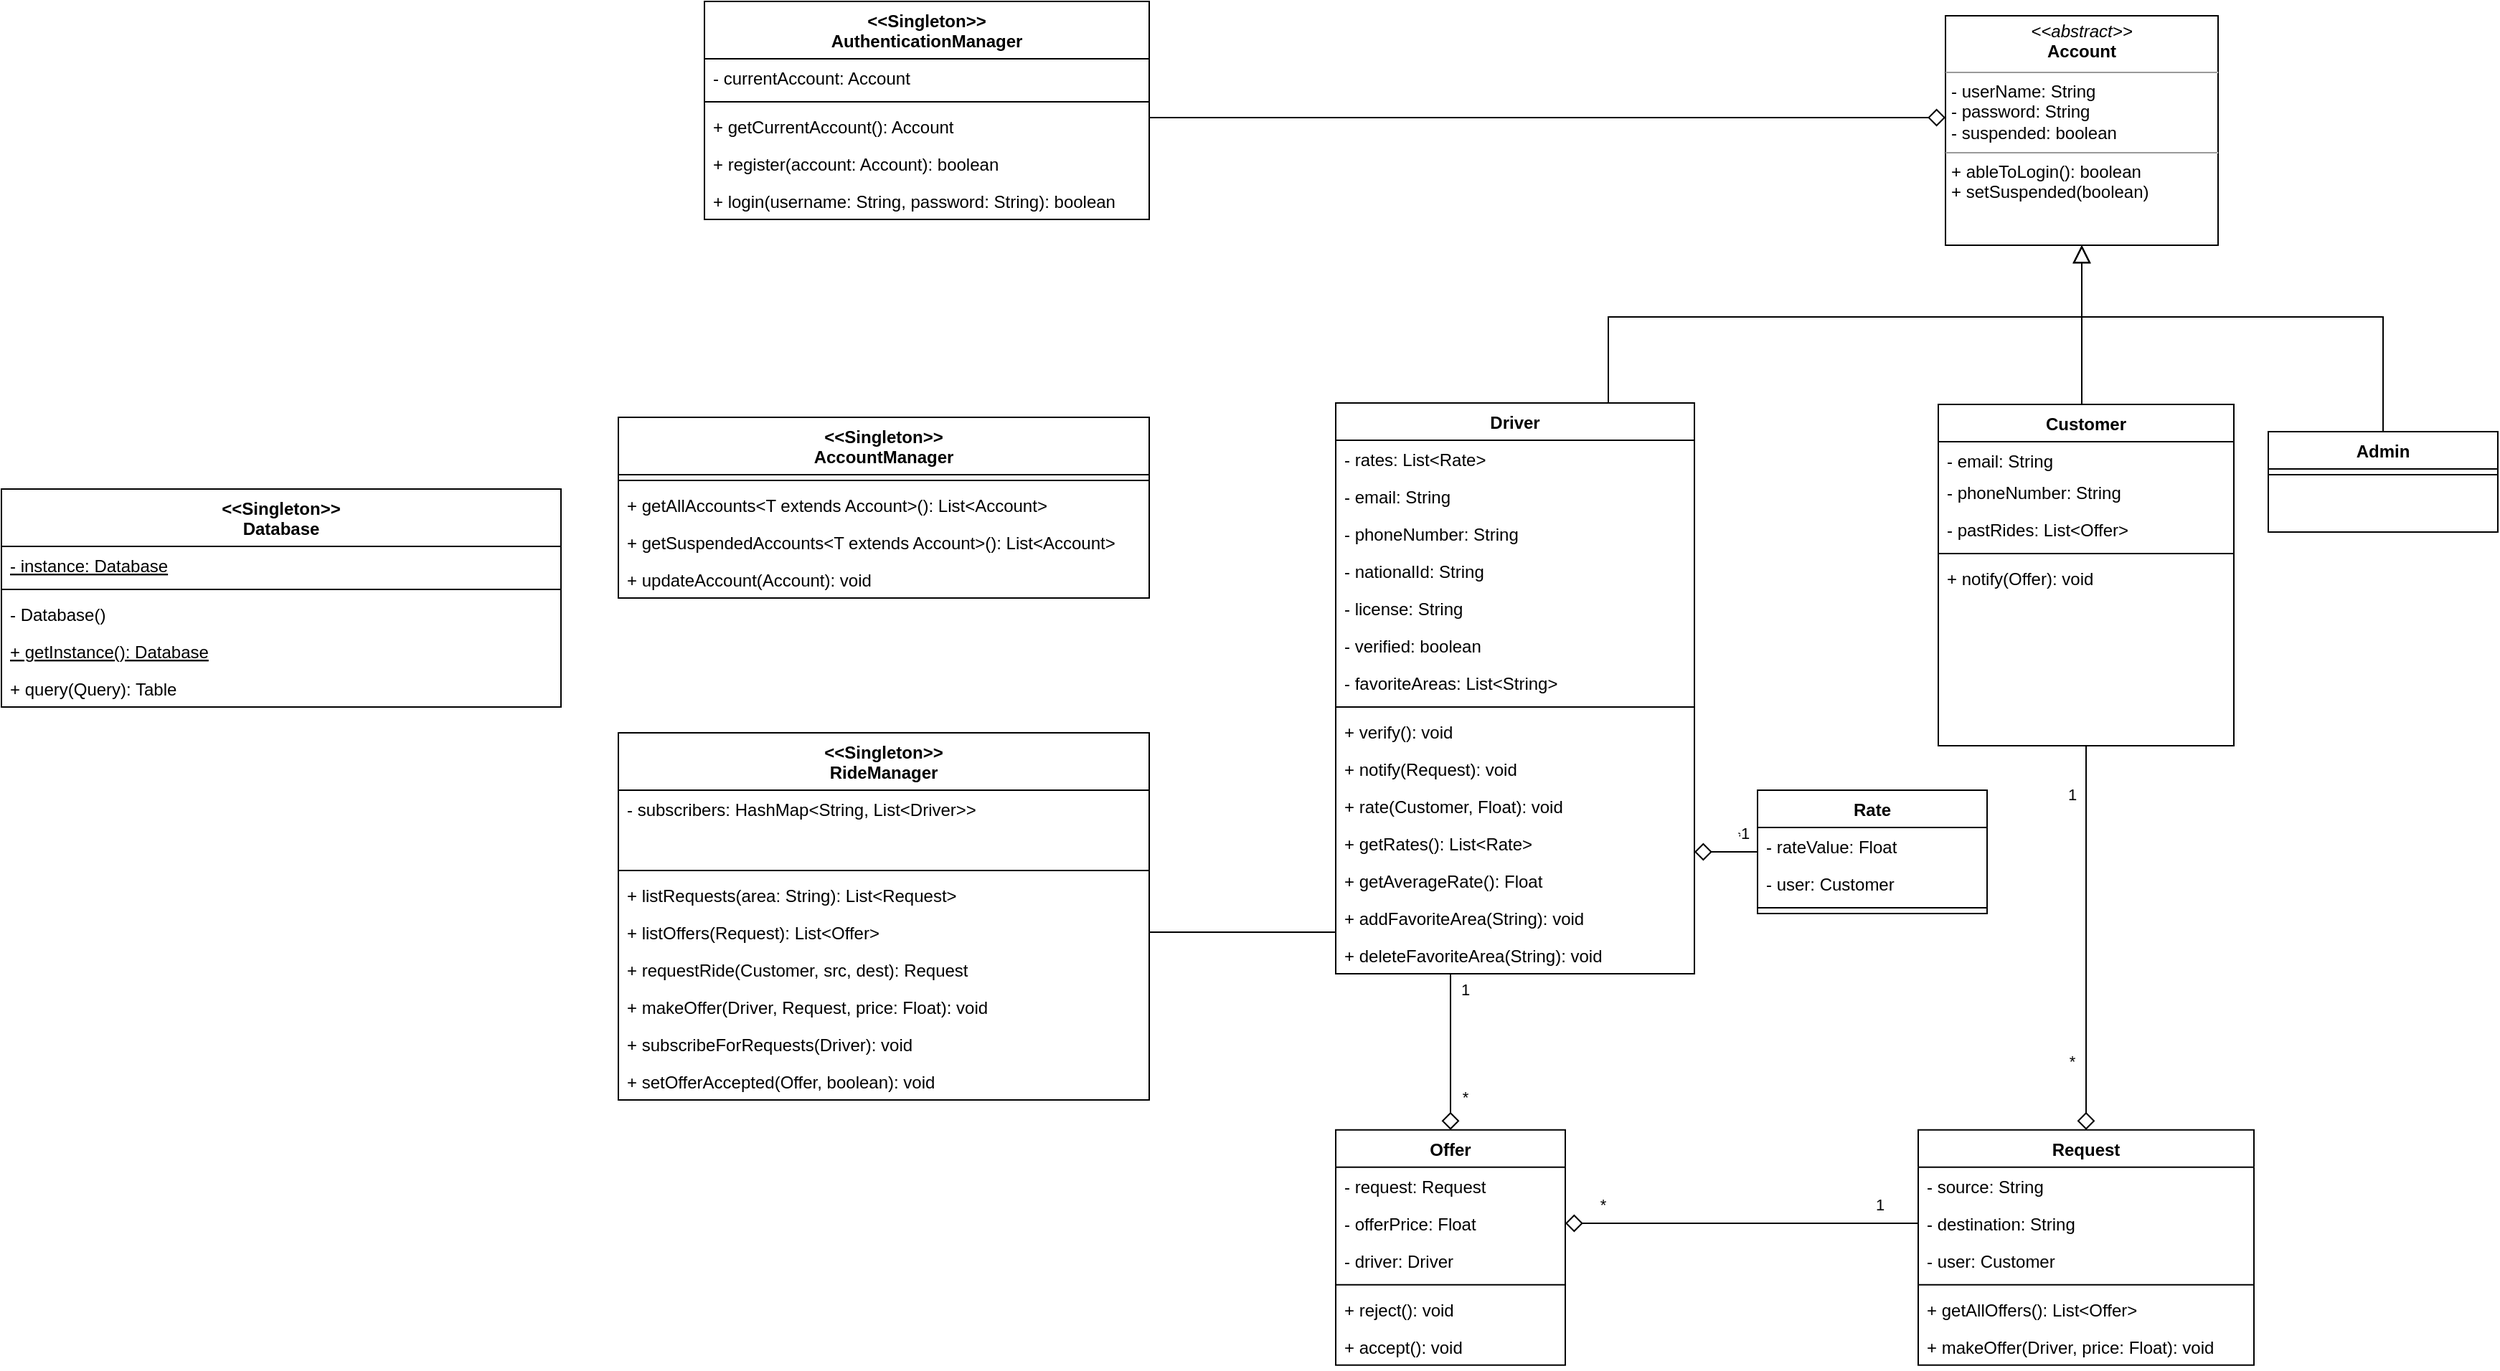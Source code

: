 <mxfile version="15.7.3" type="device"><diagram id="C5RBs43oDa-KdzZeNtuy" name="Page-1"><mxGraphModel dx="1929" dy="865" grid="1" gridSize="10" guides="1" tooltips="1" connect="1" arrows="1" fold="1" page="1" pageScale="1" pageWidth="827" pageHeight="1169" math="0" shadow="0"><root><mxCell id="WIyWlLk6GJQsqaUBKTNV-0"/><mxCell id="WIyWlLk6GJQsqaUBKTNV-1" parent="WIyWlLk6GJQsqaUBKTNV-0"/><mxCell id="w5iB4dzZolfaCFKxt3o3-48" style="edgeStyle=elbowEdgeStyle;rounded=0;orthogonalLoop=1;jettySize=auto;html=1;endArrow=diamond;endFill=0;startSize=6;endSize=10;" parent="WIyWlLk6GJQsqaUBKTNV-1" source="zkfFHV4jXpPFQw0GAbJ--6" target="w5iB4dzZolfaCFKxt3o3-8" edge="1"><mxGeometry relative="1" as="geometry"><mxPoint x="200" y="802" as="sourcePoint"/></mxGeometry></mxCell><mxCell id="w5iB4dzZolfaCFKxt3o3-51" value="1" style="edgeLabel;html=1;align=center;verticalAlign=middle;resizable=0;points=[];" parent="w5iB4dzZolfaCFKxt3o3-48" vertex="1" connectable="0"><mxGeometry x="-0.673" y="1" relative="1" as="geometry"><mxPoint x="9" y="-7" as="offset"/></mxGeometry></mxCell><mxCell id="w5iB4dzZolfaCFKxt3o3-52" value="*" style="edgeLabel;html=1;align=center;verticalAlign=middle;resizable=0;points=[];" parent="w5iB4dzZolfaCFKxt3o3-48" vertex="1" connectable="0"><mxGeometry x="0.577" y="2" relative="1" as="geometry"><mxPoint x="8" as="offset"/></mxGeometry></mxCell><mxCell id="zkfFHV4jXpPFQw0GAbJ--6" value="Driver" style="swimlane;fontStyle=1;align=center;verticalAlign=top;childLayout=stackLayout;horizontal=1;startSize=26;horizontalStack=0;resizeParent=1;resizeLast=0;collapsible=1;marginBottom=0;rounded=0;shadow=0;strokeWidth=1;" parent="WIyWlLk6GJQsqaUBKTNV-1" vertex="1"><mxGeometry x="120" y="320" width="250" height="398" as="geometry"><mxRectangle x="130" y="380" width="160" height="26" as="alternateBounds"/></mxGeometry></mxCell><mxCell id="zkfFHV4jXpPFQw0GAbJ--7" value="- rates: List&lt;Rate&gt;" style="text;align=left;verticalAlign=top;spacingLeft=4;spacingRight=4;overflow=hidden;rotatable=0;points=[[0,0.5],[1,0.5]];portConstraint=eastwest;" parent="zkfFHV4jXpPFQw0GAbJ--6" vertex="1"><mxGeometry y="26" width="250" height="26" as="geometry"/></mxCell><mxCell id="w5iB4dzZolfaCFKxt3o3-39" value="- email: String" style="text;align=left;verticalAlign=top;spacingLeft=4;spacingRight=4;overflow=hidden;rotatable=0;points=[[0,0.5],[1,0.5]];portConstraint=eastwest;" parent="zkfFHV4jXpPFQw0GAbJ--6" vertex="1"><mxGeometry y="52" width="250" height="26" as="geometry"/></mxCell><mxCell id="w5iB4dzZolfaCFKxt3o3-38" value="- phoneNumber: String" style="text;align=left;verticalAlign=top;spacingLeft=4;spacingRight=4;overflow=hidden;rotatable=0;points=[[0,0.5],[1,0.5]];portConstraint=eastwest;" parent="zkfFHV4jXpPFQw0GAbJ--6" vertex="1"><mxGeometry y="78" width="250" height="26" as="geometry"/></mxCell><mxCell id="w5iB4dzZolfaCFKxt3o3-41" value="- nationalId: String" style="text;align=left;verticalAlign=top;spacingLeft=4;spacingRight=4;overflow=hidden;rotatable=0;points=[[0,0.5],[1,0.5]];portConstraint=eastwest;" parent="zkfFHV4jXpPFQw0GAbJ--6" vertex="1"><mxGeometry y="104" width="250" height="26" as="geometry"/></mxCell><mxCell id="w5iB4dzZolfaCFKxt3o3-42" value="- license: String" style="text;align=left;verticalAlign=top;spacingLeft=4;spacingRight=4;overflow=hidden;rotatable=0;points=[[0,0.5],[1,0.5]];portConstraint=eastwest;" parent="zkfFHV4jXpPFQw0GAbJ--6" vertex="1"><mxGeometry y="130" width="250" height="26" as="geometry"/></mxCell><mxCell id="w5iB4dzZolfaCFKxt3o3-66" value="- verified: boolean" style="text;align=left;verticalAlign=top;spacingLeft=4;spacingRight=4;overflow=hidden;rotatable=0;points=[[0,0.5],[1,0.5]];portConstraint=eastwest;" parent="zkfFHV4jXpPFQw0GAbJ--6" vertex="1"><mxGeometry y="156" width="250" height="26" as="geometry"/></mxCell><mxCell id="7SoQya0u1LMSxueLL0BQ-15" value="- favoriteAreas: List&lt;String&gt;" style="text;align=left;verticalAlign=top;spacingLeft=4;spacingRight=4;overflow=hidden;rotatable=0;points=[[0,0.5],[1,0.5]];portConstraint=eastwest;" parent="zkfFHV4jXpPFQw0GAbJ--6" vertex="1"><mxGeometry y="182" width="250" height="26" as="geometry"/></mxCell><mxCell id="zkfFHV4jXpPFQw0GAbJ--9" value="" style="line;html=1;strokeWidth=1;align=left;verticalAlign=middle;spacingTop=-1;spacingLeft=3;spacingRight=3;rotatable=0;labelPosition=right;points=[];portConstraint=eastwest;" parent="zkfFHV4jXpPFQw0GAbJ--6" vertex="1"><mxGeometry y="208" width="250" height="8" as="geometry"/></mxCell><mxCell id="7SoQya0u1LMSxueLL0BQ-1" value="+ verify(): void" style="text;align=left;verticalAlign=top;spacingLeft=4;spacingRight=4;overflow=hidden;rotatable=0;points=[[0,0.5],[1,0.5]];portConstraint=eastwest;" parent="zkfFHV4jXpPFQw0GAbJ--6" vertex="1"><mxGeometry y="216" width="250" height="26" as="geometry"/></mxCell><mxCell id="7SoQya0u1LMSxueLL0BQ-7" value="+ notify(Request): void" style="text;align=left;verticalAlign=top;spacingLeft=4;spacingRight=4;overflow=hidden;rotatable=0;points=[[0,0.5],[1,0.5]];portConstraint=eastwest;" parent="zkfFHV4jXpPFQw0GAbJ--6" vertex="1"><mxGeometry y="242" width="250" height="26" as="geometry"/></mxCell><mxCell id="7SoQya0u1LMSxueLL0BQ-9" value="+ rate(Customer, Float): void" style="text;align=left;verticalAlign=top;spacingLeft=4;spacingRight=4;overflow=hidden;rotatable=0;points=[[0,0.5],[1,0.5]];portConstraint=eastwest;" parent="zkfFHV4jXpPFQw0GAbJ--6" vertex="1"><mxGeometry y="268" width="250" height="26" as="geometry"/></mxCell><mxCell id="7SoQya0u1LMSxueLL0BQ-17" value="+ getRates(): List&lt;Rate&gt;" style="text;align=left;verticalAlign=top;spacingLeft=4;spacingRight=4;overflow=hidden;rotatable=0;points=[[0,0.5],[1,0.5]];portConstraint=eastwest;" parent="zkfFHV4jXpPFQw0GAbJ--6" vertex="1"><mxGeometry y="294" width="250" height="26" as="geometry"/></mxCell><mxCell id="7SoQya0u1LMSxueLL0BQ-18" value="+ getAverageRate(): Float" style="text;align=left;verticalAlign=top;spacingLeft=4;spacingRight=4;overflow=hidden;rotatable=0;points=[[0,0.5],[1,0.5]];portConstraint=eastwest;" parent="zkfFHV4jXpPFQw0GAbJ--6" vertex="1"><mxGeometry y="320" width="250" height="26" as="geometry"/></mxCell><mxCell id="7SoQya0u1LMSxueLL0BQ-44" value="+ addFavoriteArea(String): void" style="text;align=left;verticalAlign=top;spacingLeft=4;spacingRight=4;overflow=hidden;rotatable=0;points=[[0,0.5],[1,0.5]];portConstraint=eastwest;" parent="zkfFHV4jXpPFQw0GAbJ--6" vertex="1"><mxGeometry y="346" width="250" height="26" as="geometry"/></mxCell><mxCell id="7SoQya0u1LMSxueLL0BQ-45" value="+ deleteFavoriteArea(String): void" style="text;align=left;verticalAlign=top;spacingLeft=4;spacingRight=4;overflow=hidden;rotatable=0;points=[[0,0.5],[1,0.5]];portConstraint=eastwest;" parent="zkfFHV4jXpPFQw0GAbJ--6" vertex="1"><mxGeometry y="372" width="250" height="26" as="geometry"/></mxCell><mxCell id="zkfFHV4jXpPFQw0GAbJ--12" value="" style="endArrow=block;endSize=10;endFill=0;shadow=0;strokeWidth=1;rounded=0;edgeStyle=elbowEdgeStyle;elbow=vertical;" parent="WIyWlLk6GJQsqaUBKTNV-1" source="zkfFHV4jXpPFQw0GAbJ--6" target="w5iB4dzZolfaCFKxt3o3-24" edge="1"><mxGeometry width="160" relative="1" as="geometry"><mxPoint x="200" y="203" as="sourcePoint"/><mxPoint x="200" y="203" as="targetPoint"/><Array as="points"><mxPoint x="310" y="260"/></Array></mxGeometry></mxCell><mxCell id="zkfFHV4jXpPFQw0GAbJ--13" value="Admin" style="swimlane;fontStyle=1;align=center;verticalAlign=top;childLayout=stackLayout;horizontal=1;startSize=26;horizontalStack=0;resizeParent=1;resizeLast=0;collapsible=1;marginBottom=0;rounded=0;shadow=0;strokeWidth=1;" parent="WIyWlLk6GJQsqaUBKTNV-1" vertex="1"><mxGeometry x="770" y="340" width="160" height="70" as="geometry"><mxRectangle x="340" y="380" width="170" height="26" as="alternateBounds"/></mxGeometry></mxCell><mxCell id="zkfFHV4jXpPFQw0GAbJ--15" value="" style="line;html=1;strokeWidth=1;align=left;verticalAlign=middle;spacingTop=-1;spacingLeft=3;spacingRight=3;rotatable=0;labelPosition=right;points=[];portConstraint=eastwest;" parent="zkfFHV4jXpPFQw0GAbJ--13" vertex="1"><mxGeometry y="26" width="160" height="8" as="geometry"/></mxCell><mxCell id="zkfFHV4jXpPFQw0GAbJ--16" value="" style="endArrow=block;endSize=10;endFill=0;shadow=0;strokeWidth=1;rounded=0;edgeStyle=elbowEdgeStyle;elbow=vertical;" parent="WIyWlLk6GJQsqaUBKTNV-1" source="zkfFHV4jXpPFQw0GAbJ--13" target="w5iB4dzZolfaCFKxt3o3-24" edge="1"><mxGeometry width="160" relative="1" as="geometry"><mxPoint x="440" y="373" as="sourcePoint"/><mxPoint x="540" y="271" as="targetPoint"/><Array as="points"><mxPoint x="740" y="260"/><mxPoint x="720" y="260"/></Array></mxGeometry></mxCell><mxCell id="Ns_RnX9oCoEZtdEbdizP-0" style="edgeStyle=elbowEdgeStyle;rounded=0;orthogonalLoop=1;jettySize=auto;html=1;endArrow=block;endFill=0;elbow=vertical;endSize=10;startSize=6;" parent="WIyWlLk6GJQsqaUBKTNV-1" source="zkfFHV4jXpPFQw0GAbJ--17" target="w5iB4dzZolfaCFKxt3o3-24" edge="1"><mxGeometry relative="1" as="geometry"><mxPoint x="640" y="310" as="sourcePoint"/><Array as="points"><mxPoint x="640" y="260"/><mxPoint x="640" y="280"/><mxPoint x="640" y="260"/><mxPoint x="830" y="280"/></Array></mxGeometry></mxCell><mxCell id="w5iB4dzZolfaCFKxt3o3-47" style="edgeStyle=elbowEdgeStyle;rounded=0;orthogonalLoop=1;jettySize=auto;html=1;endArrow=diamond;endFill=0;startSize=6;endSize=10;" parent="WIyWlLk6GJQsqaUBKTNV-1" source="zkfFHV4jXpPFQw0GAbJ--17" target="w5iB4dzZolfaCFKxt3o3-0" edge="1"><mxGeometry relative="1" as="geometry"/></mxCell><mxCell id="w5iB4dzZolfaCFKxt3o3-49" value="1" style="edgeLabel;html=1;align=center;verticalAlign=middle;resizable=0;points=[];" parent="w5iB4dzZolfaCFKxt3o3-47" vertex="1" connectable="0"><mxGeometry x="-0.744" y="1" relative="1" as="geometry"><mxPoint x="-11" y="-1" as="offset"/></mxGeometry></mxCell><mxCell id="w5iB4dzZolfaCFKxt3o3-50" value="*" style="edgeLabel;html=1;align=center;verticalAlign=middle;resizable=0;points=[];" parent="w5iB4dzZolfaCFKxt3o3-47" vertex="1" connectable="0"><mxGeometry x="0.644" y="-2" relative="1" as="geometry"><mxPoint x="-8" as="offset"/></mxGeometry></mxCell><mxCell id="zkfFHV4jXpPFQw0GAbJ--17" value="Customer" style="swimlane;fontStyle=1;align=center;verticalAlign=top;childLayout=stackLayout;horizontal=1;startSize=26;horizontalStack=0;resizeParent=1;resizeLast=0;collapsible=1;marginBottom=0;rounded=0;shadow=0;strokeWidth=1;" parent="WIyWlLk6GJQsqaUBKTNV-1" vertex="1"><mxGeometry x="540" y="321" width="206" height="238" as="geometry"><mxRectangle x="550" y="140" width="160" height="26" as="alternateBounds"/></mxGeometry></mxCell><mxCell id="zkfFHV4jXpPFQw0GAbJ--18" value="- email: String" style="text;align=left;verticalAlign=top;spacingLeft=4;spacingRight=4;overflow=hidden;rotatable=0;points=[[0,0.5],[1,0.5]];portConstraint=eastwest;" parent="zkfFHV4jXpPFQw0GAbJ--17" vertex="1"><mxGeometry y="26" width="206" height="22" as="geometry"/></mxCell><mxCell id="zkfFHV4jXpPFQw0GAbJ--19" value="- phoneNumber: String" style="text;align=left;verticalAlign=top;spacingLeft=4;spacingRight=4;overflow=hidden;rotatable=0;points=[[0,0.5],[1,0.5]];portConstraint=eastwest;rounded=0;shadow=0;html=0;" parent="zkfFHV4jXpPFQw0GAbJ--17" vertex="1"><mxGeometry y="48" width="206" height="26" as="geometry"/></mxCell><mxCell id="7SoQya0u1LMSxueLL0BQ-8" value="- pastRides: List&lt;Offer&gt;" style="text;align=left;verticalAlign=top;spacingLeft=4;spacingRight=4;overflow=hidden;rotatable=0;points=[[0,0.5],[1,0.5]];portConstraint=eastwest;rounded=0;shadow=0;html=0;" parent="zkfFHV4jXpPFQw0GAbJ--17" vertex="1"><mxGeometry y="74" width="206" height="26" as="geometry"/></mxCell><mxCell id="zkfFHV4jXpPFQw0GAbJ--23" value="" style="line;html=1;strokeWidth=1;align=left;verticalAlign=middle;spacingTop=-1;spacingLeft=3;spacingRight=3;rotatable=0;labelPosition=right;points=[];portConstraint=eastwest;" parent="zkfFHV4jXpPFQw0GAbJ--17" vertex="1"><mxGeometry y="100" width="206" height="8" as="geometry"/></mxCell><mxCell id="7SoQya0u1LMSxueLL0BQ-4" value="+ notify(Offer): void" style="text;align=left;verticalAlign=top;spacingLeft=4;spacingRight=4;overflow=hidden;rotatable=0;points=[[0,0.5],[1,0.5]];portConstraint=eastwest;" parent="zkfFHV4jXpPFQw0GAbJ--17" vertex="1"><mxGeometry y="108" width="206" height="26" as="geometry"/></mxCell><mxCell id="w5iB4dzZolfaCFKxt3o3-14" style="edgeStyle=elbowEdgeStyle;rounded=0;orthogonalLoop=1;jettySize=auto;html=1;endArrow=diamond;endFill=0;endSize=10;elbow=vertical;" parent="WIyWlLk6GJQsqaUBKTNV-1" source="w5iB4dzZolfaCFKxt3o3-0" target="w5iB4dzZolfaCFKxt3o3-12" edge="1"><mxGeometry relative="1" as="geometry"/></mxCell><mxCell id="w5iB4dzZolfaCFKxt3o3-15" value="1" style="edgeLabel;html=1;align=center;verticalAlign=middle;resizable=0;points=[];" parent="w5iB4dzZolfaCFKxt3o3-14" vertex="1" connectable="0"><mxGeometry x="-0.247" relative="1" as="geometry"><mxPoint x="65" y="-13" as="offset"/></mxGeometry></mxCell><mxCell id="w5iB4dzZolfaCFKxt3o3-16" value="*" style="edgeLabel;html=1;align=center;verticalAlign=middle;resizable=0;points=[];" parent="w5iB4dzZolfaCFKxt3o3-14" vertex="1" connectable="0"><mxGeometry x="0.33" y="1" relative="1" as="geometry"><mxPoint x="-57" y="-14" as="offset"/></mxGeometry></mxCell><mxCell id="w5iB4dzZolfaCFKxt3o3-0" value="Request" style="swimlane;fontStyle=1;align=center;verticalAlign=top;childLayout=stackLayout;horizontal=1;startSize=26;horizontalStack=0;resizeParent=1;resizeParentMax=0;resizeLast=0;collapsible=1;marginBottom=0;" parent="WIyWlLk6GJQsqaUBKTNV-1" vertex="1"><mxGeometry x="526" y="826.82" width="234" height="164" as="geometry"/></mxCell><mxCell id="w5iB4dzZolfaCFKxt3o3-1" value="- source: String" style="text;strokeColor=none;fillColor=none;align=left;verticalAlign=top;spacingLeft=4;spacingRight=4;overflow=hidden;rotatable=0;points=[[0,0.5],[1,0.5]];portConstraint=eastwest;" parent="w5iB4dzZolfaCFKxt3o3-0" vertex="1"><mxGeometry y="26" width="234" height="26" as="geometry"/></mxCell><mxCell id="w5iB4dzZolfaCFKxt3o3-6" value="- destination: String" style="text;strokeColor=none;fillColor=none;align=left;verticalAlign=top;spacingLeft=4;spacingRight=4;overflow=hidden;rotatable=0;points=[[0,0.5],[1,0.5]];portConstraint=eastwest;" parent="w5iB4dzZolfaCFKxt3o3-0" vertex="1"><mxGeometry y="52" width="234" height="26" as="geometry"/></mxCell><mxCell id="w5iB4dzZolfaCFKxt3o3-7" value="- user: Customer" style="text;strokeColor=none;fillColor=none;align=left;verticalAlign=top;spacingLeft=4;spacingRight=4;overflow=hidden;rotatable=0;points=[[0,0.5],[1,0.5]];portConstraint=eastwest;" parent="w5iB4dzZolfaCFKxt3o3-0" vertex="1"><mxGeometry y="78" width="234" height="26" as="geometry"/></mxCell><mxCell id="w5iB4dzZolfaCFKxt3o3-2" value="" style="line;strokeWidth=1;fillColor=none;align=left;verticalAlign=middle;spacingTop=-1;spacingLeft=3;spacingRight=3;rotatable=0;labelPosition=right;points=[];portConstraint=eastwest;" parent="w5iB4dzZolfaCFKxt3o3-0" vertex="1"><mxGeometry y="104" width="234" height="8" as="geometry"/></mxCell><mxCell id="w5iB4dzZolfaCFKxt3o3-3" value="+ getAllOffers(): List&lt;Offer&gt;" style="text;strokeColor=none;fillColor=none;align=left;verticalAlign=top;spacingLeft=4;spacingRight=4;overflow=hidden;rotatable=0;points=[[0,0.5],[1,0.5]];portConstraint=eastwest;" parent="w5iB4dzZolfaCFKxt3o3-0" vertex="1"><mxGeometry y="112" width="234" height="26" as="geometry"/></mxCell><mxCell id="7SoQya0u1LMSxueLL0BQ-16" value="+ makeOffer(Driver, price: Float): void" style="text;align=left;verticalAlign=top;spacingLeft=4;spacingRight=4;overflow=hidden;rotatable=0;points=[[0,0.5],[1,0.5]];portConstraint=eastwest;" parent="w5iB4dzZolfaCFKxt3o3-0" vertex="1"><mxGeometry y="138" width="234" height="26" as="geometry"/></mxCell><mxCell id="w5iB4dzZolfaCFKxt3o3-8" value="Offer" style="swimlane;fontStyle=1;align=center;verticalAlign=top;childLayout=stackLayout;horizontal=1;startSize=26;horizontalStack=0;resizeParent=1;resizeParentMax=0;resizeLast=0;collapsible=1;marginBottom=0;" parent="WIyWlLk6GJQsqaUBKTNV-1" vertex="1"><mxGeometry x="120" y="826.82" width="160" height="164" as="geometry"/></mxCell><mxCell id="w5iB4dzZolfaCFKxt3o3-9" value="- request: Request" style="text;strokeColor=none;fillColor=none;align=left;verticalAlign=top;spacingLeft=4;spacingRight=4;overflow=hidden;rotatable=0;points=[[0,0.5],[1,0.5]];portConstraint=eastwest;" parent="w5iB4dzZolfaCFKxt3o3-8" vertex="1"><mxGeometry y="26" width="160" height="26" as="geometry"/></mxCell><mxCell id="w5iB4dzZolfaCFKxt3o3-12" value="- offerPrice: Float" style="text;strokeColor=none;fillColor=none;align=left;verticalAlign=top;spacingLeft=4;spacingRight=4;overflow=hidden;rotatable=0;points=[[0,0.5],[1,0.5]];portConstraint=eastwest;" parent="w5iB4dzZolfaCFKxt3o3-8" vertex="1"><mxGeometry y="52" width="160" height="26" as="geometry"/></mxCell><mxCell id="w5iB4dzZolfaCFKxt3o3-13" value="- driver: Driver" style="text;strokeColor=none;fillColor=none;align=left;verticalAlign=top;spacingLeft=4;spacingRight=4;overflow=hidden;rotatable=0;points=[[0,0.5],[1,0.5]];portConstraint=eastwest;" parent="w5iB4dzZolfaCFKxt3o3-8" vertex="1"><mxGeometry y="78" width="160" height="26" as="geometry"/></mxCell><mxCell id="w5iB4dzZolfaCFKxt3o3-10" value="" style="line;strokeWidth=1;fillColor=none;align=left;verticalAlign=middle;spacingTop=-1;spacingLeft=3;spacingRight=3;rotatable=0;labelPosition=right;points=[];portConstraint=eastwest;" parent="w5iB4dzZolfaCFKxt3o3-8" vertex="1"><mxGeometry y="104" width="160" height="8" as="geometry"/></mxCell><mxCell id="w5iB4dzZolfaCFKxt3o3-11" value="+ reject(): void" style="text;strokeColor=none;fillColor=none;align=left;verticalAlign=top;spacingLeft=4;spacingRight=4;overflow=hidden;rotatable=0;points=[[0,0.5],[1,0.5]];portConstraint=eastwest;" parent="w5iB4dzZolfaCFKxt3o3-8" vertex="1"><mxGeometry y="112" width="160" height="26" as="geometry"/></mxCell><mxCell id="7SoQya0u1LMSxueLL0BQ-5" value="+ accept(): void" style="text;strokeColor=none;fillColor=none;align=left;verticalAlign=top;spacingLeft=4;spacingRight=4;overflow=hidden;rotatable=0;points=[[0,0.5],[1,0.5]];portConstraint=eastwest;" parent="w5iB4dzZolfaCFKxt3o3-8" vertex="1"><mxGeometry y="138" width="160" height="26" as="geometry"/></mxCell><mxCell id="w5iB4dzZolfaCFKxt3o3-24" value="&lt;p style=&quot;margin: 0px ; margin-top: 4px ; text-align: center&quot;&gt;&lt;i&gt;&amp;lt;&amp;lt;abstract&amp;gt;&amp;gt;&lt;/i&gt;&lt;br&gt;&lt;b&gt;Account&lt;/b&gt;&lt;/p&gt;&lt;hr size=&quot;1&quot;&gt;&lt;p style=&quot;margin: 0px ; margin-left: 4px&quot;&gt;- userName: String&lt;br&gt;- password: String&lt;/p&gt;&lt;p style=&quot;margin: 0px ; margin-left: 4px&quot;&gt;- suspended: boolean&lt;br&gt;&lt;/p&gt;&lt;hr size=&quot;1&quot;&gt;&lt;p style=&quot;margin: 0px ; margin-left: 4px&quot;&gt;+ ableToLogin(): boolean&lt;/p&gt;&lt;p style=&quot;margin: 0px ; margin-left: 4px&quot;&gt;+ setSuspended(boolean)&lt;br&gt;&lt;/p&gt;" style="verticalAlign=top;align=left;overflow=fill;fontSize=12;fontFamily=Helvetica;html=1;" parent="WIyWlLk6GJQsqaUBKTNV-1" vertex="1"><mxGeometry x="545" y="50" width="190" height="160" as="geometry"/></mxCell><mxCell id="w5iB4dzZolfaCFKxt3o3-35" style="edgeStyle=elbowEdgeStyle;rounded=0;orthogonalLoop=1;jettySize=auto;elbow=vertical;html=1;endArrow=diamond;endFill=0;startSize=6;endSize=10;" parent="WIyWlLk6GJQsqaUBKTNV-1" source="w5iB4dzZolfaCFKxt3o3-25" edge="1"><mxGeometry relative="1" as="geometry"/></mxCell><mxCell id="w5iB4dzZolfaCFKxt3o3-36" value="*" style="edgeLabel;html=1;align=center;verticalAlign=middle;resizable=0;points=[];" parent="w5iB4dzZolfaCFKxt3o3-35" vertex="1" connectable="0"><mxGeometry x="-0.763" y="2" relative="1" as="geometry"><mxPoint y="-13" as="offset"/></mxGeometry></mxCell><mxCell id="w5iB4dzZolfaCFKxt3o3-37" value="1" style="edgeLabel;html=1;align=center;verticalAlign=middle;resizable=0;points=[];" parent="w5iB4dzZolfaCFKxt3o3-35" vertex="1" connectable="0"><mxGeometry x="0.298" y="-1" relative="1" as="geometry"><mxPoint x="14" y="-16" as="offset"/></mxGeometry></mxCell><mxCell id="w5iB4dzZolfaCFKxt3o3-43" style="edgeStyle=elbowEdgeStyle;rounded=0;orthogonalLoop=1;jettySize=auto;elbow=vertical;html=1;endArrow=diamond;endFill=0;startSize=6;endSize=10;" parent="WIyWlLk6GJQsqaUBKTNV-1" source="w5iB4dzZolfaCFKxt3o3-25" target="zkfFHV4jXpPFQw0GAbJ--6" edge="1"><mxGeometry relative="1" as="geometry"/></mxCell><mxCell id="w5iB4dzZolfaCFKxt3o3-45" value="*" style="edgeLabel;html=1;align=center;verticalAlign=middle;resizable=0;points=[];" parent="w5iB4dzZolfaCFKxt3o3-43" vertex="1" connectable="0"><mxGeometry x="-0.755" y="-1" relative="1" as="geometry"><mxPoint x="-7" y="-10" as="offset"/></mxGeometry></mxCell><mxCell id="w5iB4dzZolfaCFKxt3o3-46" value="1" style="edgeLabel;html=1;align=center;verticalAlign=middle;resizable=0;points=[];" parent="w5iB4dzZolfaCFKxt3o3-43" vertex="1" connectable="0"><mxGeometry x="0.4" y="-2" relative="1" as="geometry"><mxPoint x="22" y="-11" as="offset"/></mxGeometry></mxCell><mxCell id="w5iB4dzZolfaCFKxt3o3-25" value="Rate" style="swimlane;fontStyle=1;align=center;verticalAlign=top;childLayout=stackLayout;horizontal=1;startSize=26;horizontalStack=0;resizeParent=1;resizeParentMax=0;resizeLast=0;collapsible=1;marginBottom=0;" parent="WIyWlLk6GJQsqaUBKTNV-1" vertex="1"><mxGeometry x="414" y="590" width="160" height="86" as="geometry"/></mxCell><mxCell id="w5iB4dzZolfaCFKxt3o3-26" value="- rateValue: Float" style="text;strokeColor=none;fillColor=none;align=left;verticalAlign=top;spacingLeft=4;spacingRight=4;overflow=hidden;rotatable=0;points=[[0,0.5],[1,0.5]];portConstraint=eastwest;" parent="w5iB4dzZolfaCFKxt3o3-25" vertex="1"><mxGeometry y="26" width="160" height="26" as="geometry"/></mxCell><mxCell id="w5iB4dzZolfaCFKxt3o3-29" value="- user: Customer" style="text;strokeColor=none;fillColor=none;align=left;verticalAlign=top;spacingLeft=4;spacingRight=4;overflow=hidden;rotatable=0;points=[[0,0.5],[1,0.5]];portConstraint=eastwest;" parent="w5iB4dzZolfaCFKxt3o3-25" vertex="1"><mxGeometry y="52" width="160" height="26" as="geometry"/></mxCell><mxCell id="w5iB4dzZolfaCFKxt3o3-27" value="" style="line;strokeWidth=1;fillColor=none;align=left;verticalAlign=middle;spacingTop=-1;spacingLeft=3;spacingRight=3;rotatable=0;labelPosition=right;points=[];portConstraint=eastwest;" parent="w5iB4dzZolfaCFKxt3o3-25" vertex="1"><mxGeometry y="78" width="160" height="8" as="geometry"/></mxCell><mxCell id="w5iB4dzZolfaCFKxt3o3-53" value="&lt;&lt;Singleton&gt;&gt;&#10;Database" style="swimlane;fontStyle=1;align=center;verticalAlign=top;childLayout=stackLayout;horizontal=1;startSize=40;horizontalStack=0;resizeParent=1;resizeParentMax=0;resizeLast=0;collapsible=1;marginBottom=0;" parent="WIyWlLk6GJQsqaUBKTNV-1" vertex="1"><mxGeometry x="-810" y="380" width="390" height="152" as="geometry"/></mxCell><mxCell id="w5iB4dzZolfaCFKxt3o3-54" value="- instance: Database" style="text;strokeColor=none;fillColor=none;align=left;verticalAlign=top;spacingLeft=4;spacingRight=4;overflow=hidden;rotatable=0;points=[[0,0.5],[1,0.5]];portConstraint=eastwest;fontStyle=4" parent="w5iB4dzZolfaCFKxt3o3-53" vertex="1"><mxGeometry y="40" width="390" height="26" as="geometry"/></mxCell><mxCell id="w5iB4dzZolfaCFKxt3o3-55" value="" style="line;strokeWidth=1;fillColor=none;align=left;verticalAlign=middle;spacingTop=-1;spacingLeft=3;spacingRight=3;rotatable=0;labelPosition=right;points=[];portConstraint=eastwest;" parent="w5iB4dzZolfaCFKxt3o3-53" vertex="1"><mxGeometry y="66" width="390" height="8" as="geometry"/></mxCell><mxCell id="w5iB4dzZolfaCFKxt3o3-56" value="- Database()" style="text;strokeColor=none;fillColor=none;align=left;verticalAlign=top;spacingLeft=4;spacingRight=4;overflow=hidden;rotatable=0;points=[[0,0.5],[1,0.5]];portConstraint=eastwest;" parent="w5iB4dzZolfaCFKxt3o3-53" vertex="1"><mxGeometry y="74" width="390" height="26" as="geometry"/></mxCell><mxCell id="w5iB4dzZolfaCFKxt3o3-57" value="+ getInstance(): Database" style="text;strokeColor=none;fillColor=none;align=left;verticalAlign=top;spacingLeft=4;spacingRight=4;overflow=hidden;rotatable=0;points=[[0,0.5],[1,0.5]];portConstraint=eastwest;fontStyle=4" parent="w5iB4dzZolfaCFKxt3o3-53" vertex="1"><mxGeometry y="100" width="390" height="26" as="geometry"/></mxCell><mxCell id="7SoQya0u1LMSxueLL0BQ-43" value="+ query(Query): Table" style="text;strokeColor=none;fillColor=none;align=left;verticalAlign=top;spacingLeft=4;spacingRight=4;overflow=hidden;rotatable=0;points=[[0,0.5],[1,0.5]];portConstraint=eastwest;fontStyle=0" parent="w5iB4dzZolfaCFKxt3o3-53" vertex="1"><mxGeometry y="126" width="390" height="26" as="geometry"/></mxCell><mxCell id="w5iB4dzZolfaCFKxt3o3-63" style="edgeStyle=elbowEdgeStyle;rounded=0;orthogonalLoop=1;jettySize=auto;elbow=vertical;html=1;endArrow=diamond;endFill=0;startSize=6;endSize=10;" parent="WIyWlLk6GJQsqaUBKTNV-1" source="w5iB4dzZolfaCFKxt3o3-59" target="w5iB4dzZolfaCFKxt3o3-24" edge="1"><mxGeometry relative="1" as="geometry"/></mxCell><mxCell id="w5iB4dzZolfaCFKxt3o3-59" value="&lt;&lt;Singleton&gt;&gt;&#10;AuthenticationManager" style="swimlane;fontStyle=1;align=center;verticalAlign=top;childLayout=stackLayout;horizontal=1;startSize=40;horizontalStack=0;resizeParent=1;resizeParentMax=0;resizeLast=0;collapsible=1;marginBottom=0;" parent="WIyWlLk6GJQsqaUBKTNV-1" vertex="1"><mxGeometry x="-320" y="40" width="310" height="152" as="geometry"/></mxCell><mxCell id="w5iB4dzZolfaCFKxt3o3-60" value="- currentAccount: Account" style="text;strokeColor=none;fillColor=none;align=left;verticalAlign=top;spacingLeft=4;spacingRight=4;overflow=hidden;rotatable=0;points=[[0,0.5],[1,0.5]];portConstraint=eastwest;" parent="w5iB4dzZolfaCFKxt3o3-59" vertex="1"><mxGeometry y="40" width="310" height="26" as="geometry"/></mxCell><mxCell id="w5iB4dzZolfaCFKxt3o3-61" value="" style="line;strokeWidth=1;fillColor=none;align=left;verticalAlign=middle;spacingTop=-1;spacingLeft=3;spacingRight=3;rotatable=0;labelPosition=right;points=[];portConstraint=eastwest;" parent="w5iB4dzZolfaCFKxt3o3-59" vertex="1"><mxGeometry y="66" width="310" height="8" as="geometry"/></mxCell><mxCell id="w5iB4dzZolfaCFKxt3o3-62" value="+ getCurrentAccount(): Account" style="text;strokeColor=none;fillColor=none;align=left;verticalAlign=top;spacingLeft=4;spacingRight=4;overflow=hidden;rotatable=0;points=[[0,0.5],[1,0.5]];portConstraint=eastwest;" parent="w5iB4dzZolfaCFKxt3o3-59" vertex="1"><mxGeometry y="74" width="310" height="26" as="geometry"/></mxCell><mxCell id="w5iB4dzZolfaCFKxt3o3-65" value="+ register(account: Account): boolean" style="text;strokeColor=none;fillColor=none;align=left;verticalAlign=top;spacingLeft=4;spacingRight=4;overflow=hidden;rotatable=0;points=[[0,0.5],[1,0.5]];portConstraint=eastwest;" parent="w5iB4dzZolfaCFKxt3o3-59" vertex="1"><mxGeometry y="100" width="310" height="26" as="geometry"/></mxCell><mxCell id="w5iB4dzZolfaCFKxt3o3-64" value="+ login(username: String, password: String): boolean" style="text;strokeColor=none;fillColor=none;align=left;verticalAlign=top;spacingLeft=4;spacingRight=4;overflow=hidden;rotatable=0;points=[[0,0.5],[1,0.5]];portConstraint=eastwest;" parent="w5iB4dzZolfaCFKxt3o3-59" vertex="1"><mxGeometry y="126" width="310" height="26" as="geometry"/></mxCell><mxCell id="w5iB4dzZolfaCFKxt3o3-67" value="&lt;&lt;Singleton&gt;&gt;&#10;AccountManager" style="swimlane;fontStyle=1;align=center;verticalAlign=top;childLayout=stackLayout;horizontal=1;startSize=40;horizontalStack=0;resizeParent=1;resizeParentMax=0;resizeLast=0;collapsible=1;marginBottom=0;" parent="WIyWlLk6GJQsqaUBKTNV-1" vertex="1"><mxGeometry x="-380" y="330" width="370" height="126" as="geometry"/></mxCell><mxCell id="w5iB4dzZolfaCFKxt3o3-69" value="" style="line;strokeWidth=1;fillColor=none;align=left;verticalAlign=middle;spacingTop=-1;spacingLeft=3;spacingRight=3;rotatable=0;labelPosition=right;points=[];portConstraint=eastwest;" parent="w5iB4dzZolfaCFKxt3o3-67" vertex="1"><mxGeometry y="40" width="370" height="8" as="geometry"/></mxCell><mxCell id="w5iB4dzZolfaCFKxt3o3-70" value="+ getAllAccounts&lt;T extends Account&gt;(): List&lt;Account&gt;" style="text;strokeColor=none;fillColor=none;align=left;verticalAlign=top;spacingLeft=4;spacingRight=4;overflow=hidden;rotatable=0;points=[[0,0.5],[1,0.5]];portConstraint=eastwest;" parent="w5iB4dzZolfaCFKxt3o3-67" vertex="1"><mxGeometry y="48" width="370" height="26" as="geometry"/></mxCell><mxCell id="w5iB4dzZolfaCFKxt3o3-74" value="+ getSuspendedAccounts&lt;T extends Account&gt;(): List&lt;Account&gt;" style="text;strokeColor=none;fillColor=none;align=left;verticalAlign=top;spacingLeft=4;spacingRight=4;overflow=hidden;rotatable=0;points=[[0,0.5],[1,0.5]];portConstraint=eastwest;" parent="w5iB4dzZolfaCFKxt3o3-67" vertex="1"><mxGeometry y="74" width="370" height="26" as="geometry"/></mxCell><mxCell id="7SoQya0u1LMSxueLL0BQ-32" value="+ updateAccount(Account): void" style="text;strokeColor=none;fillColor=none;align=left;verticalAlign=top;spacingLeft=4;spacingRight=4;overflow=hidden;rotatable=0;points=[[0,0.5],[1,0.5]];portConstraint=eastwest;" parent="w5iB4dzZolfaCFKxt3o3-67" vertex="1"><mxGeometry y="100" width="370" height="26" as="geometry"/></mxCell><mxCell id="7SoQya0u1LMSxueLL0BQ-19" value="&lt;&lt;Singleton&gt;&gt;&#10;RideManager" style="swimlane;fontStyle=1;align=center;verticalAlign=top;childLayout=stackLayout;horizontal=1;startSize=40;horizontalStack=0;resizeParent=1;resizeParentMax=0;resizeLast=0;collapsible=1;marginBottom=0;" parent="WIyWlLk6GJQsqaUBKTNV-1" vertex="1"><mxGeometry x="-380" y="550" width="370" height="256" as="geometry"/></mxCell><mxCell id="7SoQya0u1LMSxueLL0BQ-28" value="- subscribers: HashMap&lt;String, List&lt;Driver&gt;&gt;" style="text;align=left;verticalAlign=top;spacingLeft=4;spacingRight=4;overflow=hidden;rotatable=0;points=[[0,0.5],[1,0.5]];portConstraint=eastwest;" parent="7SoQya0u1LMSxueLL0BQ-19" vertex="1"><mxGeometry y="40" width="370" height="26" as="geometry"/></mxCell><mxCell id="7SoQya0u1LMSxueLL0BQ-29" style="text;align=left;verticalAlign=top;spacingLeft=4;spacingRight=4;overflow=hidden;rotatable=0;points=[[0,0.5],[1,0.5]];portConstraint=eastwest;" parent="7SoQya0u1LMSxueLL0BQ-19" vertex="1"><mxGeometry y="66" width="370" height="26" as="geometry"/></mxCell><mxCell id="7SoQya0u1LMSxueLL0BQ-20" value="" style="line;strokeWidth=1;fillColor=none;align=left;verticalAlign=middle;spacingTop=-1;spacingLeft=3;spacingRight=3;rotatable=0;labelPosition=right;points=[];portConstraint=eastwest;" parent="7SoQya0u1LMSxueLL0BQ-19" vertex="1"><mxGeometry y="92" width="370" height="8" as="geometry"/></mxCell><mxCell id="7SoQya0u1LMSxueLL0BQ-21" value="+ listRequests(area: String): List&lt;Request&gt;" style="text;strokeColor=none;fillColor=none;align=left;verticalAlign=top;spacingLeft=4;spacingRight=4;overflow=hidden;rotatable=0;points=[[0,0.5],[1,0.5]];portConstraint=eastwest;" parent="7SoQya0u1LMSxueLL0BQ-19" vertex="1"><mxGeometry y="100" width="370" height="26" as="geometry"/></mxCell><mxCell id="7SoQya0u1LMSxueLL0BQ-22" value="+ listOffers(Request): List&lt;Offer&gt;" style="text;strokeColor=none;fillColor=none;align=left;verticalAlign=top;spacingLeft=4;spacingRight=4;overflow=hidden;rotatable=0;points=[[0,0.5],[1,0.5]];portConstraint=eastwest;" parent="7SoQya0u1LMSxueLL0BQ-19" vertex="1"><mxGeometry y="126" width="370" height="26" as="geometry"/></mxCell><mxCell id="zkfFHV4jXpPFQw0GAbJ--25" value="+ requestRide(Customer, src, dest): Request" style="text;align=left;verticalAlign=top;spacingLeft=4;spacingRight=4;overflow=hidden;rotatable=0;points=[[0,0.5],[1,0.5]];portConstraint=eastwest;" parent="7SoQya0u1LMSxueLL0BQ-19" vertex="1"><mxGeometry y="152" width="370" height="26" as="geometry"/></mxCell><mxCell id="7SoQya0u1LMSxueLL0BQ-27" value="+ makeOffer(Driver, Request, price: Float): void" style="text;align=left;verticalAlign=top;spacingLeft=4;spacingRight=4;overflow=hidden;rotatable=0;points=[[0,0.5],[1,0.5]];portConstraint=eastwest;" parent="7SoQya0u1LMSxueLL0BQ-19" vertex="1"><mxGeometry y="178" width="370" height="26" as="geometry"/></mxCell><mxCell id="7SoQya0u1LMSxueLL0BQ-30" value="+ subscribeForRequests(Driver): void" style="text;align=left;verticalAlign=top;spacingLeft=4;spacingRight=4;overflow=hidden;rotatable=0;points=[[0,0.5],[1,0.5]];portConstraint=eastwest;" parent="7SoQya0u1LMSxueLL0BQ-19" vertex="1"><mxGeometry y="204" width="370" height="26" as="geometry"/></mxCell><mxCell id="7SoQya0u1LMSxueLL0BQ-33" value="+ setOfferAccepted(Offer, boolean): void" style="text;align=left;verticalAlign=top;spacingLeft=4;spacingRight=4;overflow=hidden;rotatable=0;points=[[0,0.5],[1,0.5]];portConstraint=eastwest;" parent="7SoQya0u1LMSxueLL0BQ-19" vertex="1"><mxGeometry y="230" width="370" height="26" as="geometry"/></mxCell><mxCell id="7SoQya0u1LMSxueLL0BQ-31" style="edgeStyle=elbowEdgeStyle;rounded=0;orthogonalLoop=1;jettySize=auto;html=1;endArrow=none;endFill=0;elbow=vertical;" parent="WIyWlLk6GJQsqaUBKTNV-1" source="7SoQya0u1LMSxueLL0BQ-22" target="zkfFHV4jXpPFQw0GAbJ--6" edge="1"><mxGeometry relative="1" as="geometry"/></mxCell></root></mxGraphModel></diagram></mxfile>